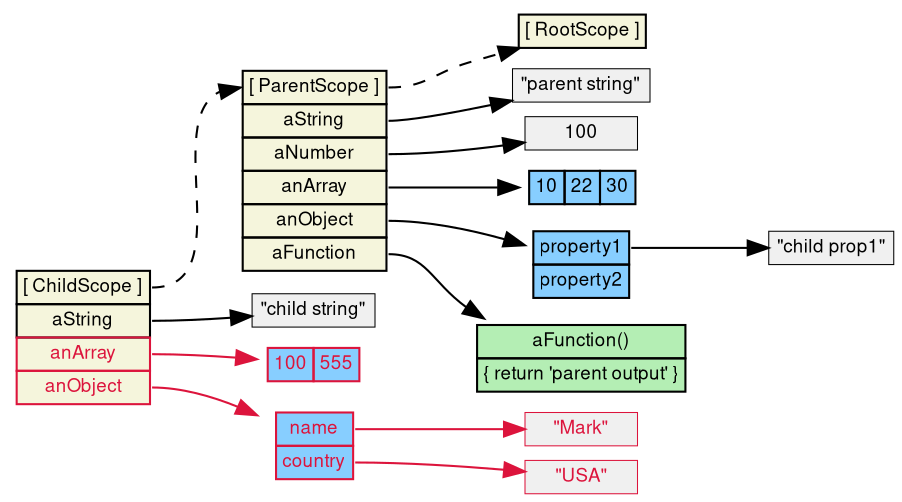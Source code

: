 digraph d {
	rankdir=LR
	nodesep=0.1
	node [shape=Mrecord, fontname="Helvetica,Sans", fontsize=9, penwidth=0.5, margin="0.05, 0.04", height="0.2" ]

  /* scopes */
  node [shape=plaintext];
  root [label=<<table bgcolor="beige" border="0" cellborder="1" cellpadding="2" cellspacing="0">
  <tr><td port="proto">[ RootScope ]</td></tr></table>>]
  parent [label=<<table bgcolor="beige" border="0" cellborder="1" cellpadding="2" cellspacing="0">
  <tr><td port="proto">[ ParentScope ]</td></tr>
  <tr><td port="aString">aString</td></tr>
  <tr><td port="aNumber">aNumber</td></tr>
  <tr><td port="anArray">anArray</td></tr>
  <tr><td port="anObject">anObject</td></tr>
  <tr><td port="aFunction">aFunction</td></tr>
  </table>>]
  child [label=<<table bgcolor="beige" border="0" cellborder="1" cellpadding="2" cellspacing="0">
  <tr><td port="proto">[ ChildScope ]</td></tr>
  <tr><td port="aString">aString</td></tr>
  <tr><td port="anArray" color="crimson"><font color="crimson">anArray</font></td></tr>
  <tr><td port="anObject" color="crimson"><font color="crimson">anObject</font></td></tr>
  </table>>]

  /* objects */
  anArray [label=<<table bgcolor="skyblue1" border="0" cellborder="1" cellpadding="2" cellspacing="0">
  <tr><td port="index0">10</td><td>22</td><td>30</td></tr></table>>]
  anObject [label=<<table bgcolor="skyblue1" border="0" cellborder="1" cellpadding="2" cellspacing="0">
  <tr><td port="prop1">property1</td></tr>
  <tr><td port="prop2">property2</td></tr></table>>]
  anArrayC [label=<<table bgcolor="skyblue1" color="crimson" border="0" cellborder="1" cellpadding="2" cellspacing="0">
  <tr>
    <td port="index0"><font color="crimson"><font point-size="9">100</font></font></td>
    <td><font color="crimson">555</font></td></tr></table>>]
  anObjectC [label=<<table bgcolor="skyblue1" color="crimson" border="0" cellborder="1" cellpadding="2" cellspacing="0">
  <tr><td port="name" cellspacing="1"><font color="crimson"><font point-size="9">name</font></font></td></tr>
  <tr><td port="country"><font color="crimson">country</font></td></tr></table>>]
  
  /* functions */
  aFunction [label=<<table bgcolor="darkseagreen2" border="0" cellborder="1" cellpadding="2" cellspacing="0">
  <tr><td>aFunction()</td></tr>
  <tr><td>{ return 'parent output' }</td></tr></table>>]
  
  /* literals */
  node [fillcolor=gray94, shape=box, style=filled]
  aString [label="\"parent string\""]
  aStringC [label="\"child string\""]
  aNumber [label="100"]
  prop1 [label="\"child prop1\""]
  node [color=crimson, fontcolor=crimson]
  name [label="\"Mark\""]
  country [label="\"USA\""]
  
  /* references */
  parent:proto -> root:proto [style = dashed]
  child:proto -> parent:proto [style = dashed]
    child:aString -> aStringC 
    child:anArray -> anArrayC   [color=crimson]
    child:anObject -> anObjectC [color=crimson]
  parent:aString -> aString
  parent:aNumber -> aNumber
  parent:anArray -> anArray
  parent:anObject -> anObject
    anObject:prop1 -> prop1
  parent:aFunction -> aFunction
  anObjectC:name -> name       [color=crimson]
  anObjectC:country -> country [color=crimson]
}
